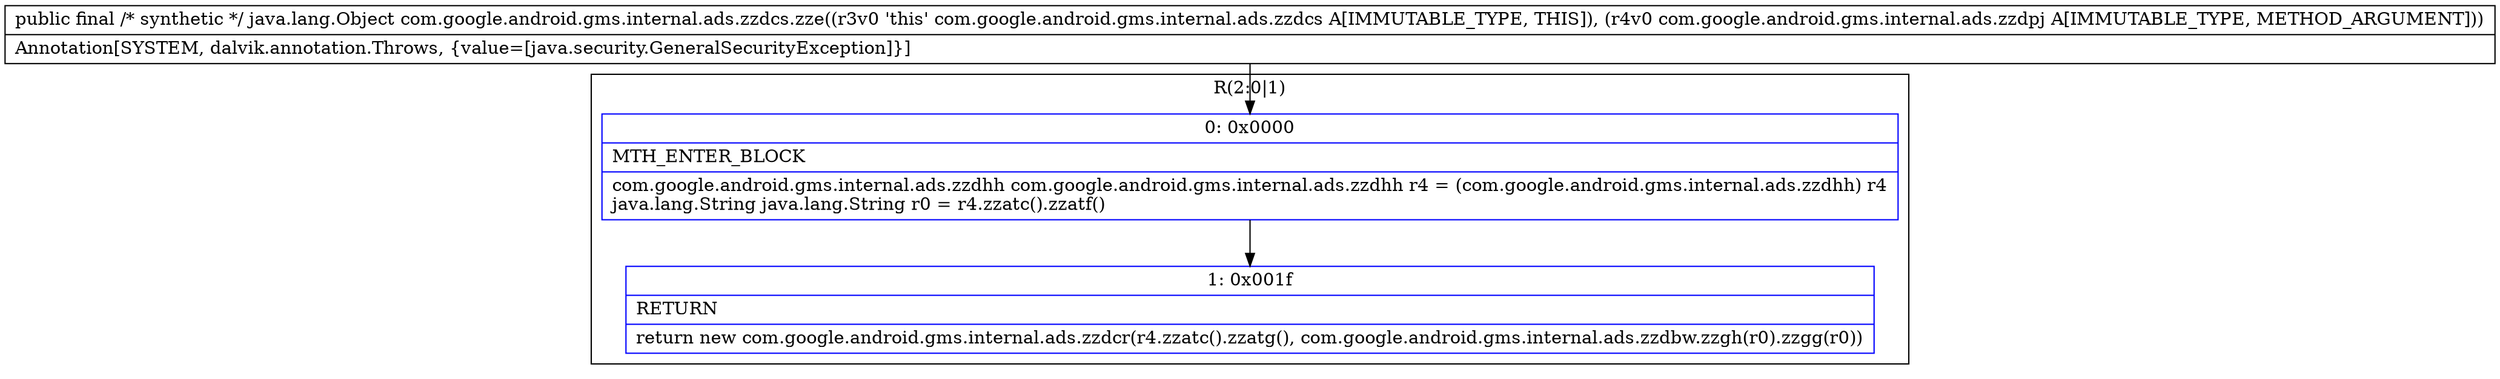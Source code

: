 digraph "CFG forcom.google.android.gms.internal.ads.zzdcs.zze(Lcom\/google\/android\/gms\/internal\/ads\/zzdpj;)Ljava\/lang\/Object;" {
subgraph cluster_Region_977102643 {
label = "R(2:0|1)";
node [shape=record,color=blue];
Node_0 [shape=record,label="{0\:\ 0x0000|MTH_ENTER_BLOCK\l|com.google.android.gms.internal.ads.zzdhh com.google.android.gms.internal.ads.zzdhh r4 = (com.google.android.gms.internal.ads.zzdhh) r4\ljava.lang.String java.lang.String r0 = r4.zzatc().zzatf()\l}"];
Node_1 [shape=record,label="{1\:\ 0x001f|RETURN\l|return new com.google.android.gms.internal.ads.zzdcr(r4.zzatc().zzatg(), com.google.android.gms.internal.ads.zzdbw.zzgh(r0).zzgg(r0))\l}"];
}
MethodNode[shape=record,label="{public final \/* synthetic *\/ java.lang.Object com.google.android.gms.internal.ads.zzdcs.zze((r3v0 'this' com.google.android.gms.internal.ads.zzdcs A[IMMUTABLE_TYPE, THIS]), (r4v0 com.google.android.gms.internal.ads.zzdpj A[IMMUTABLE_TYPE, METHOD_ARGUMENT]))  | Annotation[SYSTEM, dalvik.annotation.Throws, \{value=[java.security.GeneralSecurityException]\}]\l}"];
MethodNode -> Node_0;
Node_0 -> Node_1;
}

